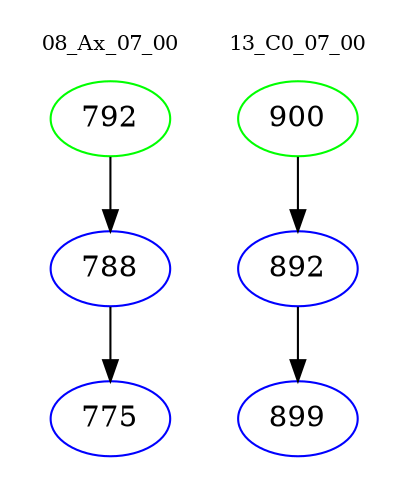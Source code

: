 digraph{
subgraph cluster_0 {
color = white
label = "08_Ax_07_00";
fontsize=10;
T0_792 [label="792", color="green"]
T0_792 -> T0_788 [color="black"]
T0_788 [label="788", color="blue"]
T0_788 -> T0_775 [color="black"]
T0_775 [label="775", color="blue"]
}
subgraph cluster_1 {
color = white
label = "13_C0_07_00";
fontsize=10;
T1_900 [label="900", color="green"]
T1_900 -> T1_892 [color="black"]
T1_892 [label="892", color="blue"]
T1_892 -> T1_899 [color="black"]
T1_899 [label="899", color="blue"]
}
}
